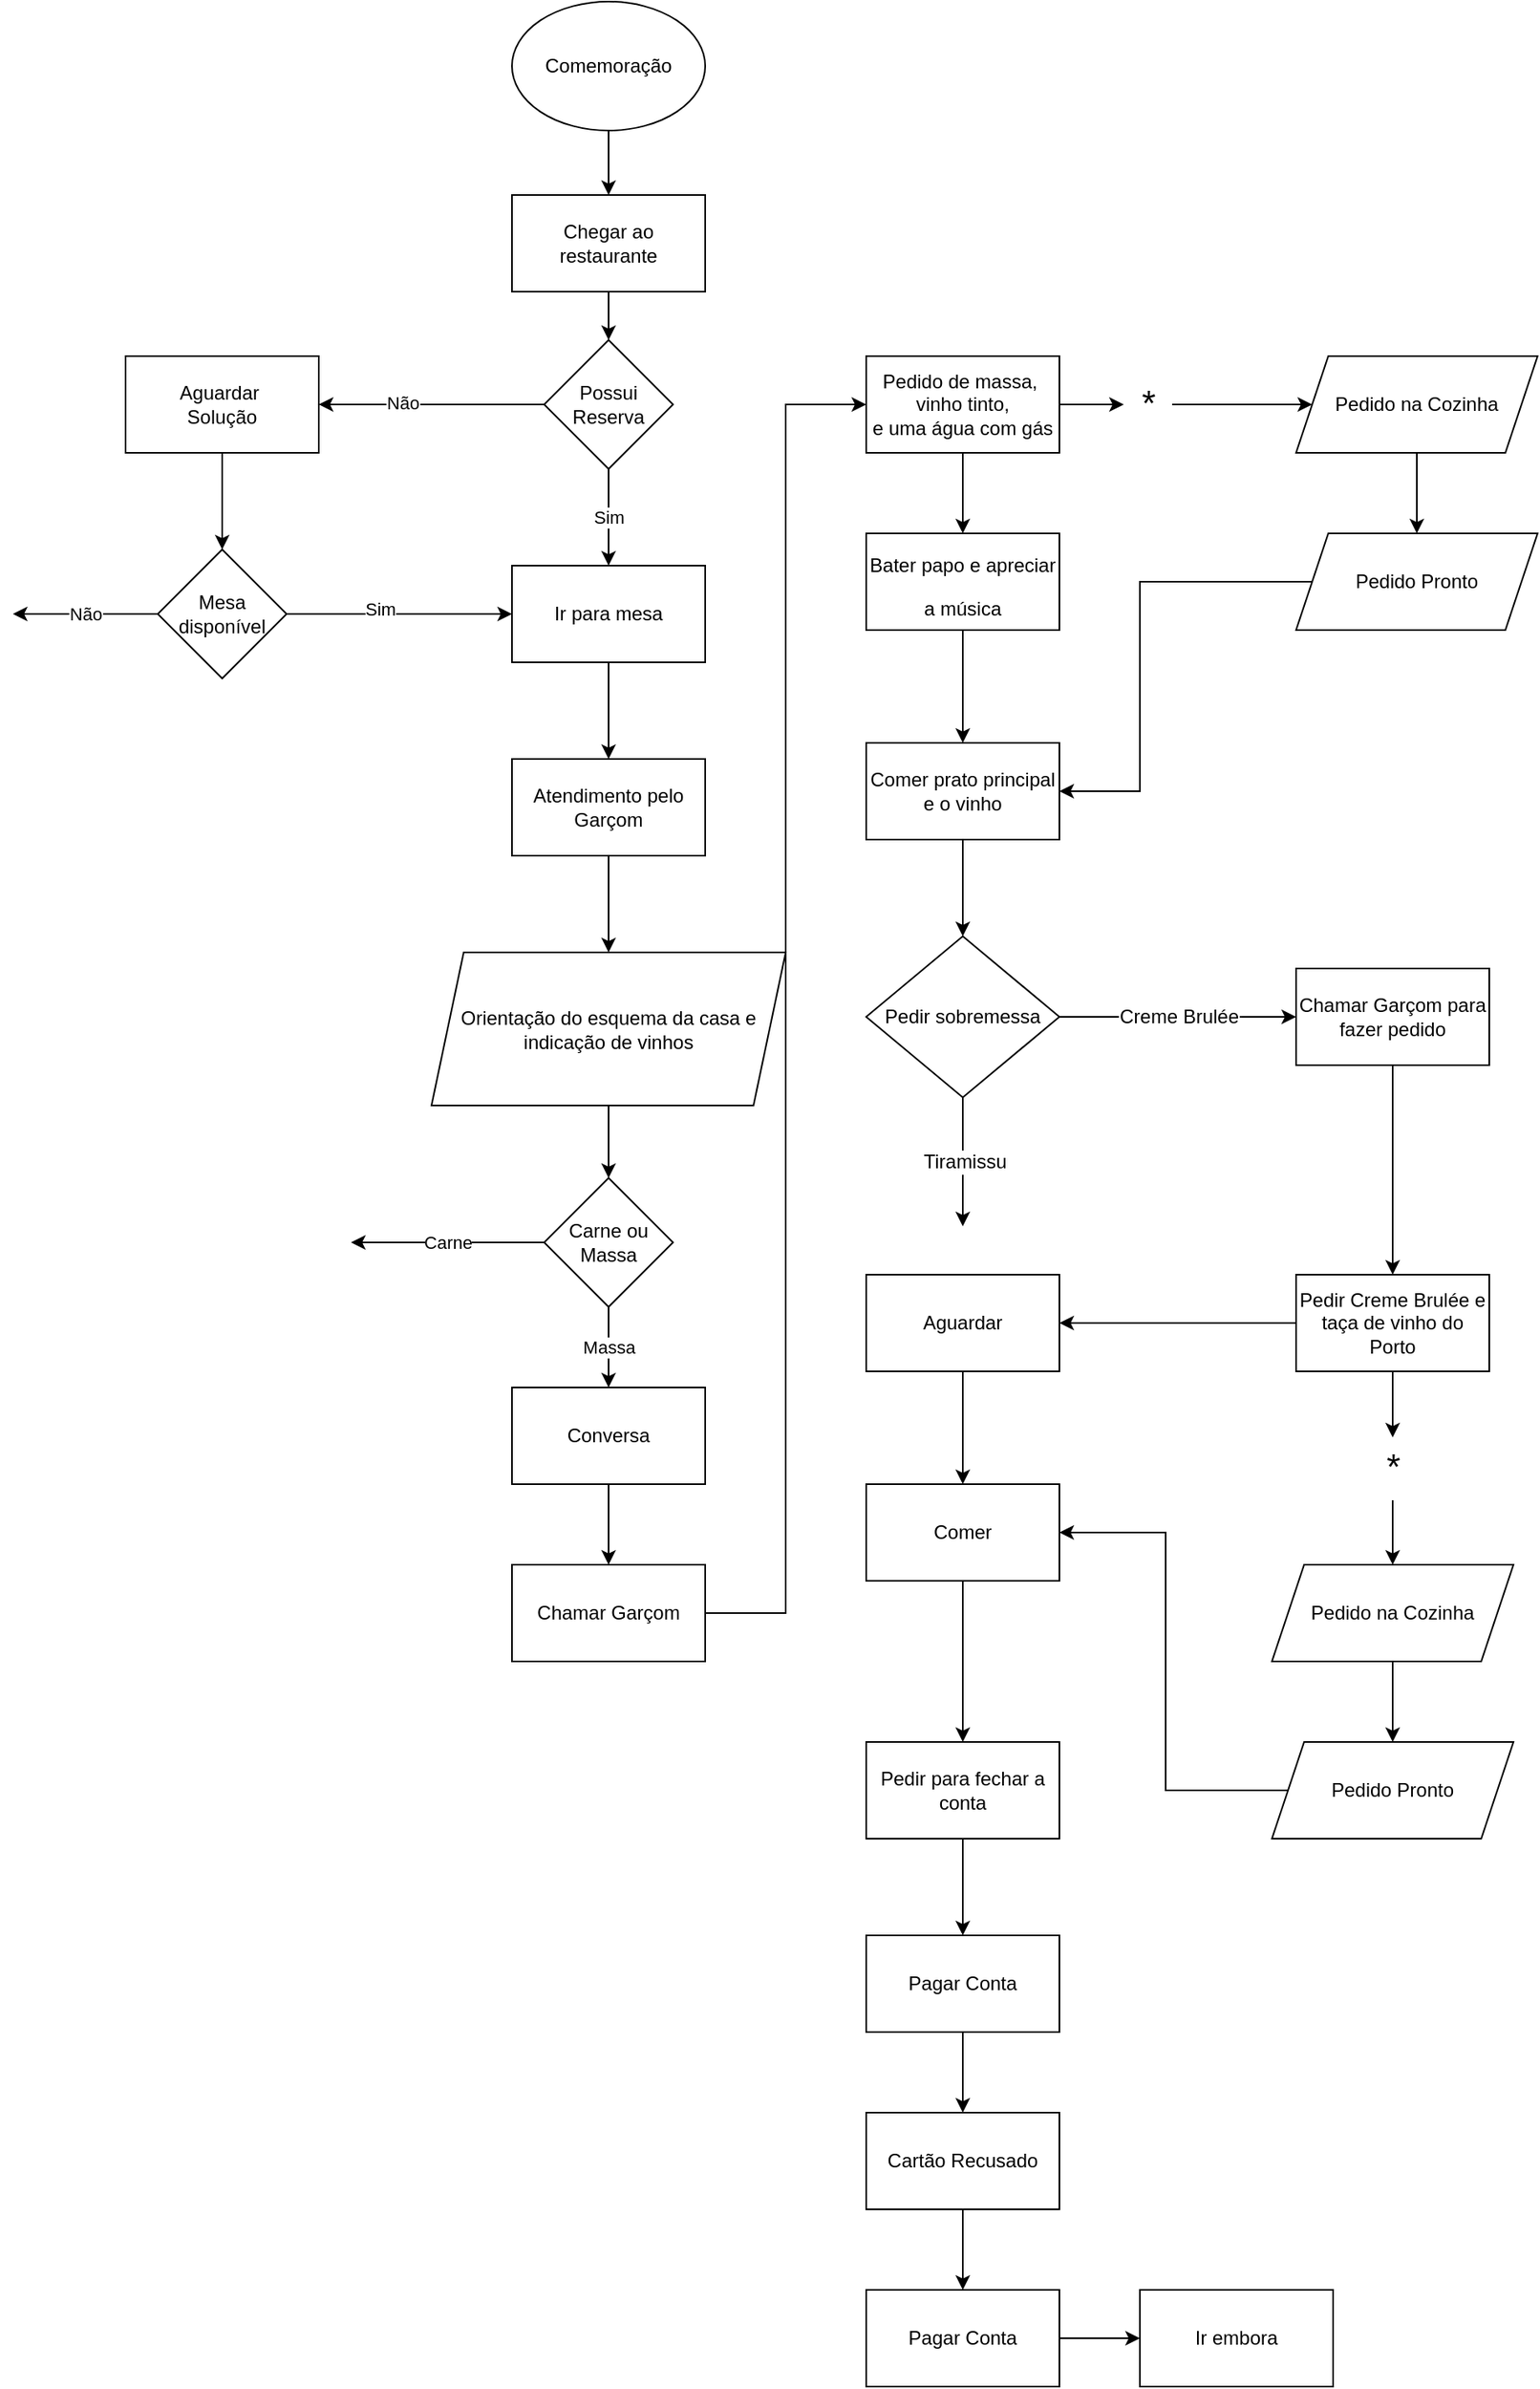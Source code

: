 <mxfile version="20.2.8" type="github">
  <diagram id="CsDq84LYK3NPVZI5AL57" name="Página-1">
    <mxGraphModel dx="2062" dy="794" grid="1" gridSize="10" guides="1" tooltips="1" connect="1" arrows="1" fold="1" page="1" pageScale="1" pageWidth="827" pageHeight="1169" math="0" shadow="0">
      <root>
        <mxCell id="0" />
        <mxCell id="1" parent="0" />
        <mxCell id="h2VD8IaXCJRkYgahIwb_-3" style="edgeStyle=orthogonalEdgeStyle;rounded=0;orthogonalLoop=1;jettySize=auto;html=1;exitX=0.5;exitY=1;exitDx=0;exitDy=0;entryX=0.5;entryY=0;entryDx=0;entryDy=0;" edge="1" parent="1" source="h2VD8IaXCJRkYgahIwb_-1" target="h2VD8IaXCJRkYgahIwb_-2">
          <mxGeometry relative="1" as="geometry" />
        </mxCell>
        <mxCell id="h2VD8IaXCJRkYgahIwb_-1" value="Comemoração" style="ellipse;whiteSpace=wrap;html=1;" vertex="1" parent="1">
          <mxGeometry x="340" y="10" width="120" height="80" as="geometry" />
        </mxCell>
        <mxCell id="h2VD8IaXCJRkYgahIwb_-5" style="edgeStyle=orthogonalEdgeStyle;rounded=0;orthogonalLoop=1;jettySize=auto;html=1;exitX=0.5;exitY=1;exitDx=0;exitDy=0;entryX=0.5;entryY=0;entryDx=0;entryDy=0;" edge="1" parent="1" source="h2VD8IaXCJRkYgahIwb_-2" target="h2VD8IaXCJRkYgahIwb_-4">
          <mxGeometry relative="1" as="geometry" />
        </mxCell>
        <mxCell id="h2VD8IaXCJRkYgahIwb_-2" value="Chegar ao restaurante" style="rounded=0;whiteSpace=wrap;html=1;" vertex="1" parent="1">
          <mxGeometry x="340" y="130" width="120" height="60" as="geometry" />
        </mxCell>
        <mxCell id="h2VD8IaXCJRkYgahIwb_-10" style="edgeStyle=orthogonalEdgeStyle;rounded=0;orthogonalLoop=1;jettySize=auto;html=1;exitX=0;exitY=0.5;exitDx=0;exitDy=0;entryX=1;entryY=0.5;entryDx=0;entryDy=0;" edge="1" parent="1" source="h2VD8IaXCJRkYgahIwb_-4" target="h2VD8IaXCJRkYgahIwb_-7">
          <mxGeometry relative="1" as="geometry" />
        </mxCell>
        <mxCell id="h2VD8IaXCJRkYgahIwb_-11" value="Não" style="edgeLabel;html=1;align=center;verticalAlign=middle;resizable=0;points=[];" vertex="1" connectable="0" parent="h2VD8IaXCJRkYgahIwb_-10">
          <mxGeometry x="0.257" y="-1" relative="1" as="geometry">
            <mxPoint as="offset" />
          </mxGeometry>
        </mxCell>
        <mxCell id="h2VD8IaXCJRkYgahIwb_-12" value="Sim" style="edgeStyle=orthogonalEdgeStyle;rounded=0;orthogonalLoop=1;jettySize=auto;html=1;exitX=0.5;exitY=1;exitDx=0;exitDy=0;entryX=0.5;entryY=0;entryDx=0;entryDy=0;" edge="1" parent="1" source="h2VD8IaXCJRkYgahIwb_-4" target="h2VD8IaXCJRkYgahIwb_-9">
          <mxGeometry relative="1" as="geometry" />
        </mxCell>
        <mxCell id="h2VD8IaXCJRkYgahIwb_-4" value="Possui&lt;br&gt;Reserva" style="rhombus;whiteSpace=wrap;html=1;" vertex="1" parent="1">
          <mxGeometry x="360" y="220" width="80" height="80" as="geometry" />
        </mxCell>
        <mxCell id="h2VD8IaXCJRkYgahIwb_-13" style="edgeStyle=orthogonalEdgeStyle;rounded=0;orthogonalLoop=1;jettySize=auto;html=1;exitX=0.5;exitY=1;exitDx=0;exitDy=0;entryX=0.5;entryY=0;entryDx=0;entryDy=0;" edge="1" parent="1" source="h2VD8IaXCJRkYgahIwb_-7" target="h2VD8IaXCJRkYgahIwb_-8">
          <mxGeometry relative="1" as="geometry" />
        </mxCell>
        <mxCell id="h2VD8IaXCJRkYgahIwb_-7" value="Aguardar&amp;nbsp;&lt;br&gt;Solução" style="rounded=0;whiteSpace=wrap;html=1;" vertex="1" parent="1">
          <mxGeometry x="100" y="230" width="120" height="60" as="geometry" />
        </mxCell>
        <mxCell id="h2VD8IaXCJRkYgahIwb_-14" style="edgeStyle=orthogonalEdgeStyle;rounded=0;orthogonalLoop=1;jettySize=auto;html=1;exitX=1;exitY=0.5;exitDx=0;exitDy=0;entryX=0;entryY=0.5;entryDx=0;entryDy=0;" edge="1" parent="1" source="h2VD8IaXCJRkYgahIwb_-8" target="h2VD8IaXCJRkYgahIwb_-9">
          <mxGeometry relative="1" as="geometry" />
        </mxCell>
        <mxCell id="h2VD8IaXCJRkYgahIwb_-15" value="Sim" style="edgeLabel;html=1;align=center;verticalAlign=middle;resizable=0;points=[];" vertex="1" connectable="0" parent="h2VD8IaXCJRkYgahIwb_-14">
          <mxGeometry x="-0.171" y="3" relative="1" as="geometry">
            <mxPoint as="offset" />
          </mxGeometry>
        </mxCell>
        <mxCell id="h2VD8IaXCJRkYgahIwb_-24" value="Não" style="edgeStyle=orthogonalEdgeStyle;rounded=0;orthogonalLoop=1;jettySize=auto;html=1;exitX=0;exitY=0.5;exitDx=0;exitDy=0;" edge="1" parent="1" source="h2VD8IaXCJRkYgahIwb_-8">
          <mxGeometry relative="1" as="geometry">
            <mxPoint x="30" y="390" as="targetPoint" />
          </mxGeometry>
        </mxCell>
        <mxCell id="h2VD8IaXCJRkYgahIwb_-8" value="Mesa disponível" style="rhombus;whiteSpace=wrap;html=1;" vertex="1" parent="1">
          <mxGeometry x="120" y="350" width="80" height="80" as="geometry" />
        </mxCell>
        <mxCell id="h2VD8IaXCJRkYgahIwb_-18" style="edgeStyle=orthogonalEdgeStyle;rounded=0;orthogonalLoop=1;jettySize=auto;html=1;exitX=0.5;exitY=1;exitDx=0;exitDy=0;entryX=0.5;entryY=0;entryDx=0;entryDy=0;" edge="1" parent="1" source="h2VD8IaXCJRkYgahIwb_-9" target="h2VD8IaXCJRkYgahIwb_-17">
          <mxGeometry relative="1" as="geometry" />
        </mxCell>
        <mxCell id="h2VD8IaXCJRkYgahIwb_-9" value="Ir para mesa" style="rounded=0;whiteSpace=wrap;html=1;" vertex="1" parent="1">
          <mxGeometry x="340" y="360" width="120" height="60" as="geometry" />
        </mxCell>
        <mxCell id="h2VD8IaXCJRkYgahIwb_-20" style="edgeStyle=orthogonalEdgeStyle;rounded=0;orthogonalLoop=1;jettySize=auto;html=1;exitX=0.5;exitY=1;exitDx=0;exitDy=0;entryX=0.5;entryY=0;entryDx=0;entryDy=0;" edge="1" parent="1" source="h2VD8IaXCJRkYgahIwb_-17" target="h2VD8IaXCJRkYgahIwb_-19">
          <mxGeometry relative="1" as="geometry" />
        </mxCell>
        <mxCell id="h2VD8IaXCJRkYgahIwb_-17" value="Atendimento pelo Garçom" style="rounded=0;whiteSpace=wrap;html=1;" vertex="1" parent="1">
          <mxGeometry x="340" y="480" width="120" height="60" as="geometry" />
        </mxCell>
        <mxCell id="h2VD8IaXCJRkYgahIwb_-22" style="edgeStyle=orthogonalEdgeStyle;rounded=0;orthogonalLoop=1;jettySize=auto;html=1;exitX=0.5;exitY=1;exitDx=0;exitDy=0;entryX=0.5;entryY=0;entryDx=0;entryDy=0;" edge="1" parent="1" source="h2VD8IaXCJRkYgahIwb_-19" target="h2VD8IaXCJRkYgahIwb_-21">
          <mxGeometry relative="1" as="geometry" />
        </mxCell>
        <mxCell id="h2VD8IaXCJRkYgahIwb_-19" value="Orientação do esquema da casa e indicação de vinhos" style="shape=parallelogram;perimeter=parallelogramPerimeter;whiteSpace=wrap;html=1;fixedSize=1;" vertex="1" parent="1">
          <mxGeometry x="290" y="600" width="220" height="95" as="geometry" />
        </mxCell>
        <mxCell id="h2VD8IaXCJRkYgahIwb_-23" value="Carne" style="edgeStyle=orthogonalEdgeStyle;rounded=0;orthogonalLoop=1;jettySize=auto;html=1;exitX=0;exitY=0.5;exitDx=0;exitDy=0;" edge="1" parent="1" source="h2VD8IaXCJRkYgahIwb_-21">
          <mxGeometry relative="1" as="geometry">
            <mxPoint x="240" y="780" as="targetPoint" />
          </mxGeometry>
        </mxCell>
        <mxCell id="h2VD8IaXCJRkYgahIwb_-26" value="Massa" style="edgeStyle=orthogonalEdgeStyle;rounded=0;orthogonalLoop=1;jettySize=auto;html=1;exitX=0.5;exitY=1;exitDx=0;exitDy=0;entryX=0.5;entryY=0;entryDx=0;entryDy=0;" edge="1" parent="1" source="h2VD8IaXCJRkYgahIwb_-21" target="h2VD8IaXCJRkYgahIwb_-25">
          <mxGeometry relative="1" as="geometry" />
        </mxCell>
        <mxCell id="h2VD8IaXCJRkYgahIwb_-21" value="Carne ou Massa" style="rhombus;whiteSpace=wrap;html=1;" vertex="1" parent="1">
          <mxGeometry x="360" y="740" width="80" height="80" as="geometry" />
        </mxCell>
        <mxCell id="h2VD8IaXCJRkYgahIwb_-28" style="edgeStyle=orthogonalEdgeStyle;rounded=0;orthogonalLoop=1;jettySize=auto;html=1;exitX=0.5;exitY=1;exitDx=0;exitDy=0;entryX=0.5;entryY=0;entryDx=0;entryDy=0;" edge="1" parent="1" source="h2VD8IaXCJRkYgahIwb_-25" target="h2VD8IaXCJRkYgahIwb_-27">
          <mxGeometry relative="1" as="geometry" />
        </mxCell>
        <mxCell id="h2VD8IaXCJRkYgahIwb_-25" value="Conversa" style="rounded=0;whiteSpace=wrap;html=1;" vertex="1" parent="1">
          <mxGeometry x="340" y="870" width="120" height="60" as="geometry" />
        </mxCell>
        <mxCell id="h2VD8IaXCJRkYgahIwb_-30" style="edgeStyle=orthogonalEdgeStyle;rounded=0;orthogonalLoop=1;jettySize=auto;html=1;exitX=1;exitY=0.5;exitDx=0;exitDy=0;entryX=0;entryY=0.5;entryDx=0;entryDy=0;" edge="1" parent="1" source="h2VD8IaXCJRkYgahIwb_-27" target="h2VD8IaXCJRkYgahIwb_-29">
          <mxGeometry relative="1" as="geometry" />
        </mxCell>
        <mxCell id="h2VD8IaXCJRkYgahIwb_-27" value="Chamar Garçom" style="rounded=0;whiteSpace=wrap;html=1;" vertex="1" parent="1">
          <mxGeometry x="340" y="980" width="120" height="60" as="geometry" />
        </mxCell>
        <mxCell id="h2VD8IaXCJRkYgahIwb_-34" style="edgeStyle=orthogonalEdgeStyle;rounded=0;orthogonalLoop=1;jettySize=auto;html=1;exitX=1;exitY=0.5;exitDx=0;exitDy=0;" edge="1" parent="1" source="h2VD8IaXCJRkYgahIwb_-29" target="h2VD8IaXCJRkYgahIwb_-33">
          <mxGeometry relative="1" as="geometry" />
        </mxCell>
        <mxCell id="h2VD8IaXCJRkYgahIwb_-40" style="edgeStyle=orthogonalEdgeStyle;rounded=0;orthogonalLoop=1;jettySize=auto;html=1;exitX=0.5;exitY=1;exitDx=0;exitDy=0;entryX=0.5;entryY=0;entryDx=0;entryDy=0;fontSize=12;" edge="1" parent="1" source="h2VD8IaXCJRkYgahIwb_-29" target="h2VD8IaXCJRkYgahIwb_-39">
          <mxGeometry relative="1" as="geometry" />
        </mxCell>
        <mxCell id="h2VD8IaXCJRkYgahIwb_-29" value="Pedido de massa,&amp;nbsp;&lt;br&gt;vinho tinto,&lt;br&gt;e uma água com gás" style="rounded=0;whiteSpace=wrap;html=1;" vertex="1" parent="1">
          <mxGeometry x="560" y="230" width="120" height="60" as="geometry" />
        </mxCell>
        <mxCell id="h2VD8IaXCJRkYgahIwb_-37" style="edgeStyle=orthogonalEdgeStyle;rounded=0;orthogonalLoop=1;jettySize=auto;html=1;exitX=0.5;exitY=1;exitDx=0;exitDy=0;entryX=0.5;entryY=0;entryDx=0;entryDy=0;fontSize=22;" edge="1" parent="1" source="h2VD8IaXCJRkYgahIwb_-31" target="h2VD8IaXCJRkYgahIwb_-36">
          <mxGeometry relative="1" as="geometry" />
        </mxCell>
        <mxCell id="h2VD8IaXCJRkYgahIwb_-31" value="Pedido na Cozinha" style="shape=parallelogram;perimeter=parallelogramPerimeter;whiteSpace=wrap;html=1;fixedSize=1;" vertex="1" parent="1">
          <mxGeometry x="827" y="230" width="150" height="60" as="geometry" />
        </mxCell>
        <mxCell id="h2VD8IaXCJRkYgahIwb_-35" style="edgeStyle=orthogonalEdgeStyle;rounded=0;orthogonalLoop=1;jettySize=auto;html=1;entryX=0;entryY=0.5;entryDx=0;entryDy=0;fontSize=22;" edge="1" parent="1" source="h2VD8IaXCJRkYgahIwb_-33" target="h2VD8IaXCJRkYgahIwb_-31">
          <mxGeometry relative="1" as="geometry" />
        </mxCell>
        <mxCell id="h2VD8IaXCJRkYgahIwb_-33" value="&lt;font style=&quot;font-size: 22px;&quot;&gt;*&lt;/font&gt;" style="text;html=1;align=center;verticalAlign=middle;resizable=0;points=[];autosize=1;strokeColor=none;fillColor=none;strokeWidth=13;" vertex="1" parent="1">
          <mxGeometry x="720" y="240" width="30" height="40" as="geometry" />
        </mxCell>
        <mxCell id="h2VD8IaXCJRkYgahIwb_-43" style="edgeStyle=orthogonalEdgeStyle;rounded=0;orthogonalLoop=1;jettySize=auto;html=1;entryX=1;entryY=0.5;entryDx=0;entryDy=0;fontSize=12;" edge="1" parent="1" source="h2VD8IaXCJRkYgahIwb_-36" target="h2VD8IaXCJRkYgahIwb_-42">
          <mxGeometry relative="1" as="geometry">
            <Array as="points">
              <mxPoint x="730" y="370" />
              <mxPoint x="730" y="500" />
            </Array>
          </mxGeometry>
        </mxCell>
        <mxCell id="h2VD8IaXCJRkYgahIwb_-36" value="Pedido Pronto" style="shape=parallelogram;perimeter=parallelogramPerimeter;whiteSpace=wrap;html=1;fixedSize=1;" vertex="1" parent="1">
          <mxGeometry x="827" y="340" width="150" height="60" as="geometry" />
        </mxCell>
        <mxCell id="h2VD8IaXCJRkYgahIwb_-44" style="edgeStyle=orthogonalEdgeStyle;rounded=0;orthogonalLoop=1;jettySize=auto;html=1;exitX=0.5;exitY=1;exitDx=0;exitDy=0;entryX=0.5;entryY=0;entryDx=0;entryDy=0;fontSize=12;" edge="1" parent="1" source="h2VD8IaXCJRkYgahIwb_-39" target="h2VD8IaXCJRkYgahIwb_-42">
          <mxGeometry relative="1" as="geometry" />
        </mxCell>
        <mxCell id="h2VD8IaXCJRkYgahIwb_-39" value="&lt;font style=&quot;font-size: 12px;&quot;&gt;Bater papo e apreciar a música&lt;/font&gt;" style="rounded=0;whiteSpace=wrap;html=1;strokeWidth=1;fontSize=22;" vertex="1" parent="1">
          <mxGeometry x="560" y="340" width="120" height="60" as="geometry" />
        </mxCell>
        <mxCell id="h2VD8IaXCJRkYgahIwb_-50" style="edgeStyle=orthogonalEdgeStyle;rounded=0;orthogonalLoop=1;jettySize=auto;html=1;exitX=0.5;exitY=1;exitDx=0;exitDy=0;entryX=0.5;entryY=0;entryDx=0;entryDy=0;fontSize=12;" edge="1" parent="1" source="h2VD8IaXCJRkYgahIwb_-42" target="h2VD8IaXCJRkYgahIwb_-45">
          <mxGeometry relative="1" as="geometry" />
        </mxCell>
        <mxCell id="h2VD8IaXCJRkYgahIwb_-42" value="Comer prato principal e o vinho" style="rounded=0;whiteSpace=wrap;html=1;strokeWidth=1;fontSize=12;" vertex="1" parent="1">
          <mxGeometry x="560" y="470" width="120" height="60" as="geometry" />
        </mxCell>
        <mxCell id="h2VD8IaXCJRkYgahIwb_-47" value="Tiramissu" style="edgeStyle=orthogonalEdgeStyle;rounded=0;orthogonalLoop=1;jettySize=auto;html=1;fontSize=12;" edge="1" parent="1" source="h2VD8IaXCJRkYgahIwb_-45">
          <mxGeometry relative="1" as="geometry">
            <mxPoint x="620" y="770" as="targetPoint" />
          </mxGeometry>
        </mxCell>
        <mxCell id="h2VD8IaXCJRkYgahIwb_-49" value="Creme Brulée" style="edgeStyle=orthogonalEdgeStyle;rounded=0;orthogonalLoop=1;jettySize=auto;html=1;exitX=1;exitY=0.5;exitDx=0;exitDy=0;entryX=0;entryY=0.5;entryDx=0;entryDy=0;fontSize=12;" edge="1" parent="1" source="h2VD8IaXCJRkYgahIwb_-45" target="h2VD8IaXCJRkYgahIwb_-48">
          <mxGeometry relative="1" as="geometry" />
        </mxCell>
        <mxCell id="h2VD8IaXCJRkYgahIwb_-45" value="Pedir sobremessa" style="rhombus;whiteSpace=wrap;html=1;strokeWidth=1;fontSize=12;" vertex="1" parent="1">
          <mxGeometry x="560" y="590" width="120" height="100" as="geometry" />
        </mxCell>
        <mxCell id="h2VD8IaXCJRkYgahIwb_-52" style="edgeStyle=orthogonalEdgeStyle;rounded=0;orthogonalLoop=1;jettySize=auto;html=1;exitX=0.5;exitY=1;exitDx=0;exitDy=0;entryX=0.5;entryY=0;entryDx=0;entryDy=0;fontSize=12;" edge="1" parent="1" source="h2VD8IaXCJRkYgahIwb_-48" target="h2VD8IaXCJRkYgahIwb_-51">
          <mxGeometry relative="1" as="geometry" />
        </mxCell>
        <mxCell id="h2VD8IaXCJRkYgahIwb_-48" value="Chamar Garçom para fazer pedido" style="rounded=0;whiteSpace=wrap;html=1;strokeWidth=1;fontSize=12;" vertex="1" parent="1">
          <mxGeometry x="827" y="610" width="120" height="60" as="geometry" />
        </mxCell>
        <mxCell id="h2VD8IaXCJRkYgahIwb_-54" style="edgeStyle=orthogonalEdgeStyle;rounded=0;orthogonalLoop=1;jettySize=auto;html=1;exitX=0.5;exitY=1;exitDx=0;exitDy=0;entryX=0.5;entryY=0.025;entryDx=0;entryDy=0;entryPerimeter=0;fontSize=12;" edge="1" parent="1" source="h2VD8IaXCJRkYgahIwb_-51" target="h2VD8IaXCJRkYgahIwb_-53">
          <mxGeometry relative="1" as="geometry" />
        </mxCell>
        <mxCell id="h2VD8IaXCJRkYgahIwb_-60" style="edgeStyle=orthogonalEdgeStyle;rounded=0;orthogonalLoop=1;jettySize=auto;html=1;entryX=1;entryY=0.5;entryDx=0;entryDy=0;fontSize=12;" edge="1" parent="1" source="h2VD8IaXCJRkYgahIwb_-51" target="h2VD8IaXCJRkYgahIwb_-59">
          <mxGeometry relative="1" as="geometry" />
        </mxCell>
        <mxCell id="h2VD8IaXCJRkYgahIwb_-51" value="Pedir Creme Brulée e taça de vinho do Porto" style="rounded=0;whiteSpace=wrap;html=1;strokeWidth=1;fontSize=12;" vertex="1" parent="1">
          <mxGeometry x="827" y="800" width="120" height="60" as="geometry" />
        </mxCell>
        <mxCell id="h2VD8IaXCJRkYgahIwb_-58" style="edgeStyle=orthogonalEdgeStyle;rounded=0;orthogonalLoop=1;jettySize=auto;html=1;entryX=0.5;entryY=0;entryDx=0;entryDy=0;fontSize=12;" edge="1" parent="1" source="h2VD8IaXCJRkYgahIwb_-53" target="h2VD8IaXCJRkYgahIwb_-56">
          <mxGeometry relative="1" as="geometry" />
        </mxCell>
        <mxCell id="h2VD8IaXCJRkYgahIwb_-53" value="&lt;font style=&quot;font-size: 22px;&quot;&gt;*&lt;/font&gt;" style="text;html=1;align=center;verticalAlign=middle;resizable=0;points=[];autosize=1;strokeColor=none;fillColor=none;strokeWidth=13;" vertex="1" parent="1">
          <mxGeometry x="872" y="900" width="30" height="40" as="geometry" />
        </mxCell>
        <mxCell id="h2VD8IaXCJRkYgahIwb_-55" style="edgeStyle=orthogonalEdgeStyle;rounded=0;orthogonalLoop=1;jettySize=auto;html=1;exitX=0.5;exitY=1;exitDx=0;exitDy=0;entryX=0.5;entryY=0;entryDx=0;entryDy=0;fontSize=22;" edge="1" parent="1" source="h2VD8IaXCJRkYgahIwb_-56" target="h2VD8IaXCJRkYgahIwb_-57">
          <mxGeometry relative="1" as="geometry" />
        </mxCell>
        <mxCell id="h2VD8IaXCJRkYgahIwb_-56" value="Pedido na Cozinha" style="shape=parallelogram;perimeter=parallelogramPerimeter;whiteSpace=wrap;html=1;fixedSize=1;" vertex="1" parent="1">
          <mxGeometry x="812" y="980" width="150" height="60" as="geometry" />
        </mxCell>
        <mxCell id="h2VD8IaXCJRkYgahIwb_-63" style="edgeStyle=orthogonalEdgeStyle;rounded=0;orthogonalLoop=1;jettySize=auto;html=1;exitX=0;exitY=0.5;exitDx=0;exitDy=0;entryX=1;entryY=0.5;entryDx=0;entryDy=0;fontSize=12;" edge="1" parent="1" source="h2VD8IaXCJRkYgahIwb_-57" target="h2VD8IaXCJRkYgahIwb_-61">
          <mxGeometry relative="1" as="geometry" />
        </mxCell>
        <mxCell id="h2VD8IaXCJRkYgahIwb_-57" value="Pedido Pronto" style="shape=parallelogram;perimeter=parallelogramPerimeter;whiteSpace=wrap;html=1;fixedSize=1;" vertex="1" parent="1">
          <mxGeometry x="812" y="1090" width="150" height="60" as="geometry" />
        </mxCell>
        <mxCell id="h2VD8IaXCJRkYgahIwb_-62" style="edgeStyle=orthogonalEdgeStyle;rounded=0;orthogonalLoop=1;jettySize=auto;html=1;exitX=0.5;exitY=1;exitDx=0;exitDy=0;entryX=0.5;entryY=0;entryDx=0;entryDy=0;fontSize=12;" edge="1" parent="1" source="h2VD8IaXCJRkYgahIwb_-59" target="h2VD8IaXCJRkYgahIwb_-61">
          <mxGeometry relative="1" as="geometry" />
        </mxCell>
        <mxCell id="h2VD8IaXCJRkYgahIwb_-59" value="Aguardar" style="rounded=0;whiteSpace=wrap;html=1;strokeWidth=1;fontSize=12;" vertex="1" parent="1">
          <mxGeometry x="560" y="800" width="120" height="60" as="geometry" />
        </mxCell>
        <mxCell id="h2VD8IaXCJRkYgahIwb_-65" style="edgeStyle=orthogonalEdgeStyle;rounded=0;orthogonalLoop=1;jettySize=auto;html=1;exitX=0.5;exitY=1;exitDx=0;exitDy=0;entryX=0.5;entryY=0;entryDx=0;entryDy=0;fontSize=12;" edge="1" parent="1" source="h2VD8IaXCJRkYgahIwb_-61" target="h2VD8IaXCJRkYgahIwb_-64">
          <mxGeometry relative="1" as="geometry" />
        </mxCell>
        <mxCell id="h2VD8IaXCJRkYgahIwb_-61" value="Comer" style="rounded=0;whiteSpace=wrap;html=1;strokeWidth=1;fontSize=12;" vertex="1" parent="1">
          <mxGeometry x="560" y="930" width="120" height="60" as="geometry" />
        </mxCell>
        <mxCell id="h2VD8IaXCJRkYgahIwb_-70" style="edgeStyle=orthogonalEdgeStyle;rounded=0;orthogonalLoop=1;jettySize=auto;html=1;exitX=0.5;exitY=1;exitDx=0;exitDy=0;entryX=0.5;entryY=0;entryDx=0;entryDy=0;fontSize=12;" edge="1" parent="1" source="h2VD8IaXCJRkYgahIwb_-64" target="h2VD8IaXCJRkYgahIwb_-66">
          <mxGeometry relative="1" as="geometry" />
        </mxCell>
        <mxCell id="h2VD8IaXCJRkYgahIwb_-64" value="Pedir para fechar a conta" style="rounded=0;whiteSpace=wrap;html=1;strokeWidth=1;fontSize=12;" vertex="1" parent="1">
          <mxGeometry x="560" y="1090" width="120" height="60" as="geometry" />
        </mxCell>
        <mxCell id="h2VD8IaXCJRkYgahIwb_-71" style="edgeStyle=orthogonalEdgeStyle;rounded=0;orthogonalLoop=1;jettySize=auto;html=1;exitX=0.5;exitY=1;exitDx=0;exitDy=0;entryX=0.5;entryY=0;entryDx=0;entryDy=0;fontSize=12;" edge="1" parent="1" source="h2VD8IaXCJRkYgahIwb_-66" target="h2VD8IaXCJRkYgahIwb_-68">
          <mxGeometry relative="1" as="geometry" />
        </mxCell>
        <mxCell id="h2VD8IaXCJRkYgahIwb_-66" value="Pagar Conta" style="rounded=0;whiteSpace=wrap;html=1;strokeWidth=1;fontSize=12;" vertex="1" parent="1">
          <mxGeometry x="560" y="1210" width="120" height="60" as="geometry" />
        </mxCell>
        <mxCell id="h2VD8IaXCJRkYgahIwb_-74" style="edgeStyle=orthogonalEdgeStyle;rounded=0;orthogonalLoop=1;jettySize=auto;html=1;exitX=1;exitY=0.5;exitDx=0;exitDy=0;entryX=0;entryY=0.5;entryDx=0;entryDy=0;fontSize=12;" edge="1" parent="1" source="h2VD8IaXCJRkYgahIwb_-67" target="h2VD8IaXCJRkYgahIwb_-73">
          <mxGeometry relative="1" as="geometry" />
        </mxCell>
        <mxCell id="h2VD8IaXCJRkYgahIwb_-67" value="Pagar Conta" style="rounded=0;whiteSpace=wrap;html=1;strokeWidth=1;fontSize=12;" vertex="1" parent="1">
          <mxGeometry x="560" y="1430" width="120" height="60" as="geometry" />
        </mxCell>
        <mxCell id="h2VD8IaXCJRkYgahIwb_-72" style="edgeStyle=orthogonalEdgeStyle;rounded=0;orthogonalLoop=1;jettySize=auto;html=1;exitX=0.5;exitY=1;exitDx=0;exitDy=0;entryX=0.5;entryY=0;entryDx=0;entryDy=0;fontSize=12;" edge="1" parent="1" source="h2VD8IaXCJRkYgahIwb_-68" target="h2VD8IaXCJRkYgahIwb_-67">
          <mxGeometry relative="1" as="geometry" />
        </mxCell>
        <mxCell id="h2VD8IaXCJRkYgahIwb_-68" value="Cartão Recusado" style="rounded=0;whiteSpace=wrap;html=1;strokeWidth=1;fontSize=12;" vertex="1" parent="1">
          <mxGeometry x="560" y="1320" width="120" height="60" as="geometry" />
        </mxCell>
        <mxCell id="h2VD8IaXCJRkYgahIwb_-73" value="Ir embora" style="rounded=0;whiteSpace=wrap;html=1;strokeWidth=1;fontSize=12;" vertex="1" parent="1">
          <mxGeometry x="730" y="1430" width="120" height="60" as="geometry" />
        </mxCell>
      </root>
    </mxGraphModel>
  </diagram>
</mxfile>

